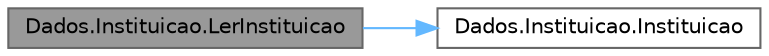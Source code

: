 digraph "Dados.Instituicao.LerInstituicao"
{
 // LATEX_PDF_SIZE
  bgcolor="transparent";
  edge [fontname=Helvetica,fontsize=10,labelfontname=Helvetica,labelfontsize=10];
  node [fontname=Helvetica,fontsize=10,shape=box,height=0.2,width=0.4];
  rankdir="LR";
  Node1 [id="Node000001",label="Dados.Instituicao.LerInstituicao",height=0.2,width=0.4,color="gray40", fillcolor="grey60", style="filled", fontcolor="black",tooltip="Funcao que le dos dados de uma instituicao de um ficheiro binario."];
  Node1 -> Node2 [id="edge1_Node000001_Node000002",color="steelblue1",style="solid",tooltip=" "];
  Node2 [id="Node000002",label="Dados.Instituicao.Instituicao",height=0.2,width=0.4,color="grey40", fillcolor="white", style="filled",URL="$class_dados_1_1_instituicao.html#a59d9c01f196688d268f7bd63a5c73f77",tooltip="The default Constructor."];
}
